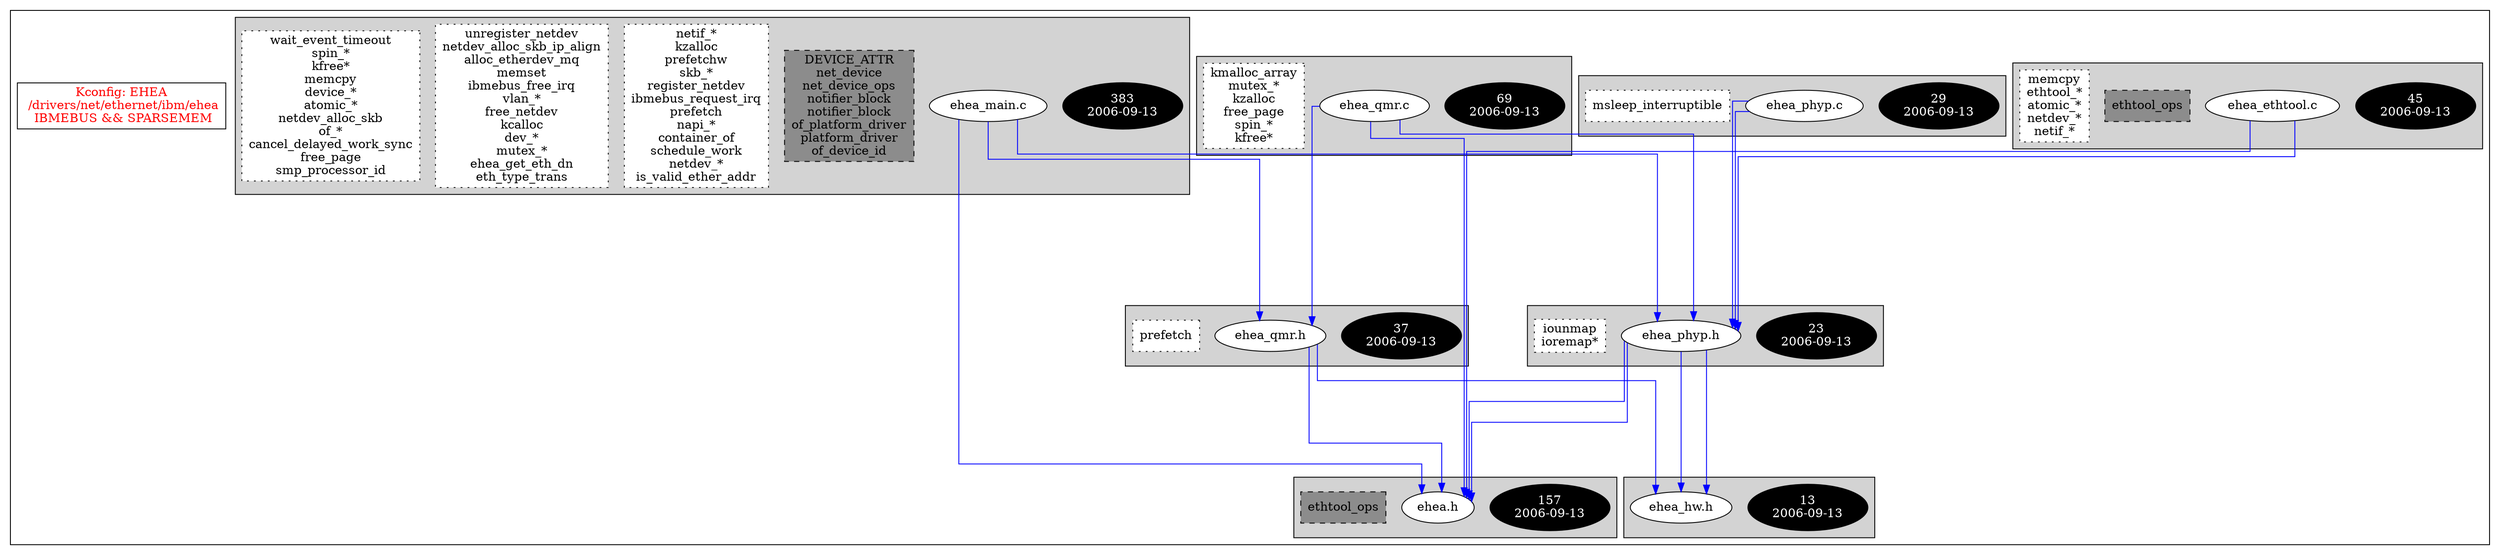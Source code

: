 digraph Driver {
	ranksep=2;
	splines=ortho;
	//Symbol: EHEA
	subgraph "cluster_EHEA"{
		subgraph "cluster_ehea_phyp.h" {
			style=filled
			"commit_ehea_phyp.h" [style=filled, fillcolor=black, fontcolor=white, label="23\n2006-09-13"];
			"ehea_phyp.h" [style=filled, fillcolor=white, fontcolor=black, label="ehea_phyp.h\n"];
			"funccall0-ehea_phyp.h" [style="filled,dotted" shape=box, fillcolor=white, fontcolor=black, label="iounmap\nioremap*\n"];
		}
		subgraph "cluster_ehea_hw.h" {
			style=filled
			"commit_ehea_hw.h" [style=filled, fillcolor=black, fontcolor=white, label="13\n2006-09-13"];
			"ehea_hw.h" [style=filled, fillcolor=white, fontcolor=black, label="ehea_hw.h\n"];
		}
		subgraph "cluster_ehea_phyp.c" {
			style=filled
			"commit_ehea_phyp.c" [style=filled, fillcolor=black, fontcolor=white, label="29\n2006-09-13"];
			"ehea_phyp.c" [style=filled, fillcolor=white, fontcolor=black, label="ehea_phyp.c\n"];
			"funccall0-ehea_phyp.c" [style="filled,dotted" shape=box, fillcolor=white, fontcolor=black, label="msleep_interruptible\n"];
		}
		subgraph "cluster_ehea_ethtool.c" {
			style=filled
			"commit_ehea_ethtool.c" [style=filled, fillcolor=black, fontcolor=white, label="45\n2006-09-13"];
			"ehea_ethtool.c" [style=filled, fillcolor=white, fontcolor=black, label="ehea_ethtool.c\n"];
			"structs-ehea_ethtool.c" [style="filled,dashed" shape=box, fillcolor=grey55, fontcolor=black, label="ethtool_ops\n"];
			"funccall0-ehea_ethtool.c" [style="filled,dotted" shape=box, fillcolor=white, fontcolor=black, label="memcpy\nethtool_*\natomic_*\nnetdev_*\nnetif_*\n"];
		}
		subgraph "cluster_ehea_qmr.h" {
			style=filled
			"commit_ehea_qmr.h" [style=filled, fillcolor=black, fontcolor=white, label="37\n2006-09-13"];
			"ehea_qmr.h" [style=filled, fillcolor=white, fontcolor=black, label="ehea_qmr.h\n"];
			"funccall0-ehea_qmr.h" [style="filled,dotted" shape=box, fillcolor=white, fontcolor=black, label="prefetch\n"];
		}
		subgraph "cluster_ehea_qmr.c" {
			style=filled
			"commit_ehea_qmr.c" [style=filled, fillcolor=black, fontcolor=white, label="69\n2006-09-13"];
			"ehea_qmr.c" [style=filled, fillcolor=white, fontcolor=black, label="ehea_qmr.c\n"];
			"funccall0-ehea_qmr.c" [style="filled,dotted" shape=box, fillcolor=white, fontcolor=black, label="kmalloc_array\nmutex_*\nkzalloc\nfree_page\nspin_*\nkfree*\n"];
		}
		subgraph "cluster_ehea_phyp.h" {
			style=filled
			"commit_ehea_phyp.h" [style=filled, fillcolor=black, fontcolor=white, label="23\n2006-09-13"];
			"ehea_phyp.h" [style=filled, fillcolor=white, fontcolor=black, label="ehea_phyp.h\n"];
			"funccall0-ehea_phyp.h" [style="filled,dotted" shape=box, fillcolor=white, fontcolor=black, label="iounmap\nioremap*\n"];
		}
		subgraph "cluster_ehea_phyp.c" {
			style=filled
			"commit_ehea_phyp.c" [style=filled, fillcolor=black, fontcolor=white, label="29\n2006-09-13"];
			"ehea_phyp.c" [style=filled, fillcolor=white, fontcolor=black, label="ehea_phyp.c\n"];
			"funccall0-ehea_phyp.c" [style="filled,dotted" shape=box, fillcolor=white, fontcolor=black, label="msleep_interruptible\n"];
		}
		subgraph "cluster_ehea_main.c" {
			style=filled
			"commit_ehea_main.c" [style=filled, fillcolor=black, fontcolor=white, label="383\n2006-09-13"];
			"ehea_main.c" [style=filled, fillcolor=white, fontcolor=black, label="ehea_main.c\n"];
			"structs-ehea_main.c" [style="filled,dashed" shape=box, fillcolor=grey55, fontcolor=black, label="DEVICE_ATTR\nnet_device\nnet_device_ops\nnotifier_block\nnotifier_block\nof_platform_driver\nplatform_driver\nof_device_id\n"];
			"funccall3-ehea_main.c" [style="filled,dotted" shape=box, fillcolor=white, fontcolor=black, label="netif_*\nkzalloc\nprefetchw\nskb_*\nregister_netdev\nibmebus_request_irq\nprefetch\nnapi_*\ncontainer_of\nschedule_work\nnetdev_*\nis_valid_ether_addr\n"];
			"funccall2-ehea_main.c" [style="filled,dotted" shape=box, fillcolor=white, fontcolor=black, label="unregister_netdev\nnetdev_alloc_skb_ip_align\nalloc_etherdev_mq\nmemset\nibmebus_free_irq\nvlan_*\nfree_netdev\nkcalloc\ndev_*\nmutex_*\nehea_get_eth_dn\neth_type_trans\n"];
			"funccall1-ehea_main.c" [style="filled,dotted" shape=box, fillcolor=white, fontcolor=black, label="wait_event_timeout\nspin_*\nkfree*\nmemcpy\ndevice_*\natomic_*\nnetdev_alloc_skb\nof_*\ncancel_delayed_work_sync\nfree_page\nsmp_processor_id\n"];
		}
		subgraph "cluster_ehea.h" {
			style=filled
			"commit_ehea.h" [style=filled, fillcolor=black, fontcolor=white, label="157\n2006-09-13"];
			"ehea.h" [style=filled, fillcolor=white, fontcolor=black, label="ehea.h\n"];
			"structs-ehea.h" [style="filled,dashed" shape=box, fillcolor=grey55, fontcolor=black, label="ethtool_ops\n"];
		}
		"K:EHEA" [label="Kconfig: EHEA\n /drivers/net/ethernet/ibm/ehea\n  IBMEBUS && SPARSEMEM ", shape=box, fontcolor=red];
	}
"ehea_phyp.h" -> "ehea.h"[color=blue];
"ehea_phyp.h" -> "ehea_hw.h"[color=blue];
"ehea_phyp.c" -> "ehea_phyp.h"[color=blue];
"ehea_ethtool.c" -> "ehea.h"[color=blue];
"ehea_ethtool.c" -> "ehea_phyp.h"[color=blue];
"ehea_qmr.h" -> "ehea.h"[color=blue];
"ehea_qmr.h" -> "ehea_hw.h"[color=blue];
"ehea_qmr.c" -> "ehea.h"[color=blue];
"ehea_qmr.c" -> "ehea_phyp.h"[color=blue];
"ehea_qmr.c" -> "ehea_qmr.h"[color=blue];
"ehea_phyp.h" -> "ehea.h"[color=blue];
"ehea_phyp.h" -> "ehea_hw.h"[color=blue];
"ehea_phyp.c" -> "ehea_phyp.h"[color=blue];
"ehea_main.c" -> "ehea.h"[color=blue];
"ehea_main.c" -> "ehea_phyp.h"[color=blue];
"ehea_main.c" -> "ehea_qmr.h"[color=blue];
}
